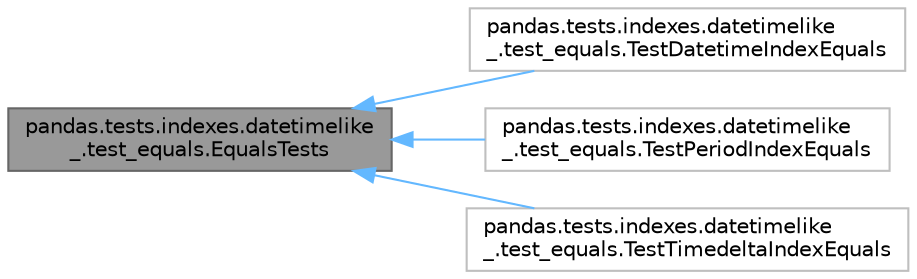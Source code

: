 digraph "pandas.tests.indexes.datetimelike_.test_equals.EqualsTests"
{
 // LATEX_PDF_SIZE
  bgcolor="transparent";
  edge [fontname=Helvetica,fontsize=10,labelfontname=Helvetica,labelfontsize=10];
  node [fontname=Helvetica,fontsize=10,shape=box,height=0.2,width=0.4];
  rankdir="LR";
  Node1 [id="Node000001",label="pandas.tests.indexes.datetimelike\l_.test_equals.EqualsTests",height=0.2,width=0.4,color="gray40", fillcolor="grey60", style="filled", fontcolor="black",tooltip=" "];
  Node1 -> Node2 [id="edge1_Node000001_Node000002",dir="back",color="steelblue1",style="solid",tooltip=" "];
  Node2 [id="Node000002",label="pandas.tests.indexes.datetimelike\l_.test_equals.TestDatetimeIndexEquals",height=0.2,width=0.4,color="grey75", fillcolor="white", style="filled",URL="$d1/d76/classpandas_1_1tests_1_1indexes_1_1datetimelike___1_1test__equals_1_1TestDatetimeIndexEquals.html",tooltip=" "];
  Node1 -> Node3 [id="edge2_Node000001_Node000003",dir="back",color="steelblue1",style="solid",tooltip=" "];
  Node3 [id="Node000003",label="pandas.tests.indexes.datetimelike\l_.test_equals.TestPeriodIndexEquals",height=0.2,width=0.4,color="grey75", fillcolor="white", style="filled",URL="$dd/d28/classpandas_1_1tests_1_1indexes_1_1datetimelike___1_1test__equals_1_1TestPeriodIndexEquals.html",tooltip=" "];
  Node1 -> Node4 [id="edge3_Node000001_Node000004",dir="back",color="steelblue1",style="solid",tooltip=" "];
  Node4 [id="Node000004",label="pandas.tests.indexes.datetimelike\l_.test_equals.TestTimedeltaIndexEquals",height=0.2,width=0.4,color="grey75", fillcolor="white", style="filled",URL="$dd/dbc/classpandas_1_1tests_1_1indexes_1_1datetimelike___1_1test__equals_1_1TestTimedeltaIndexEquals.html",tooltip=" "];
}
